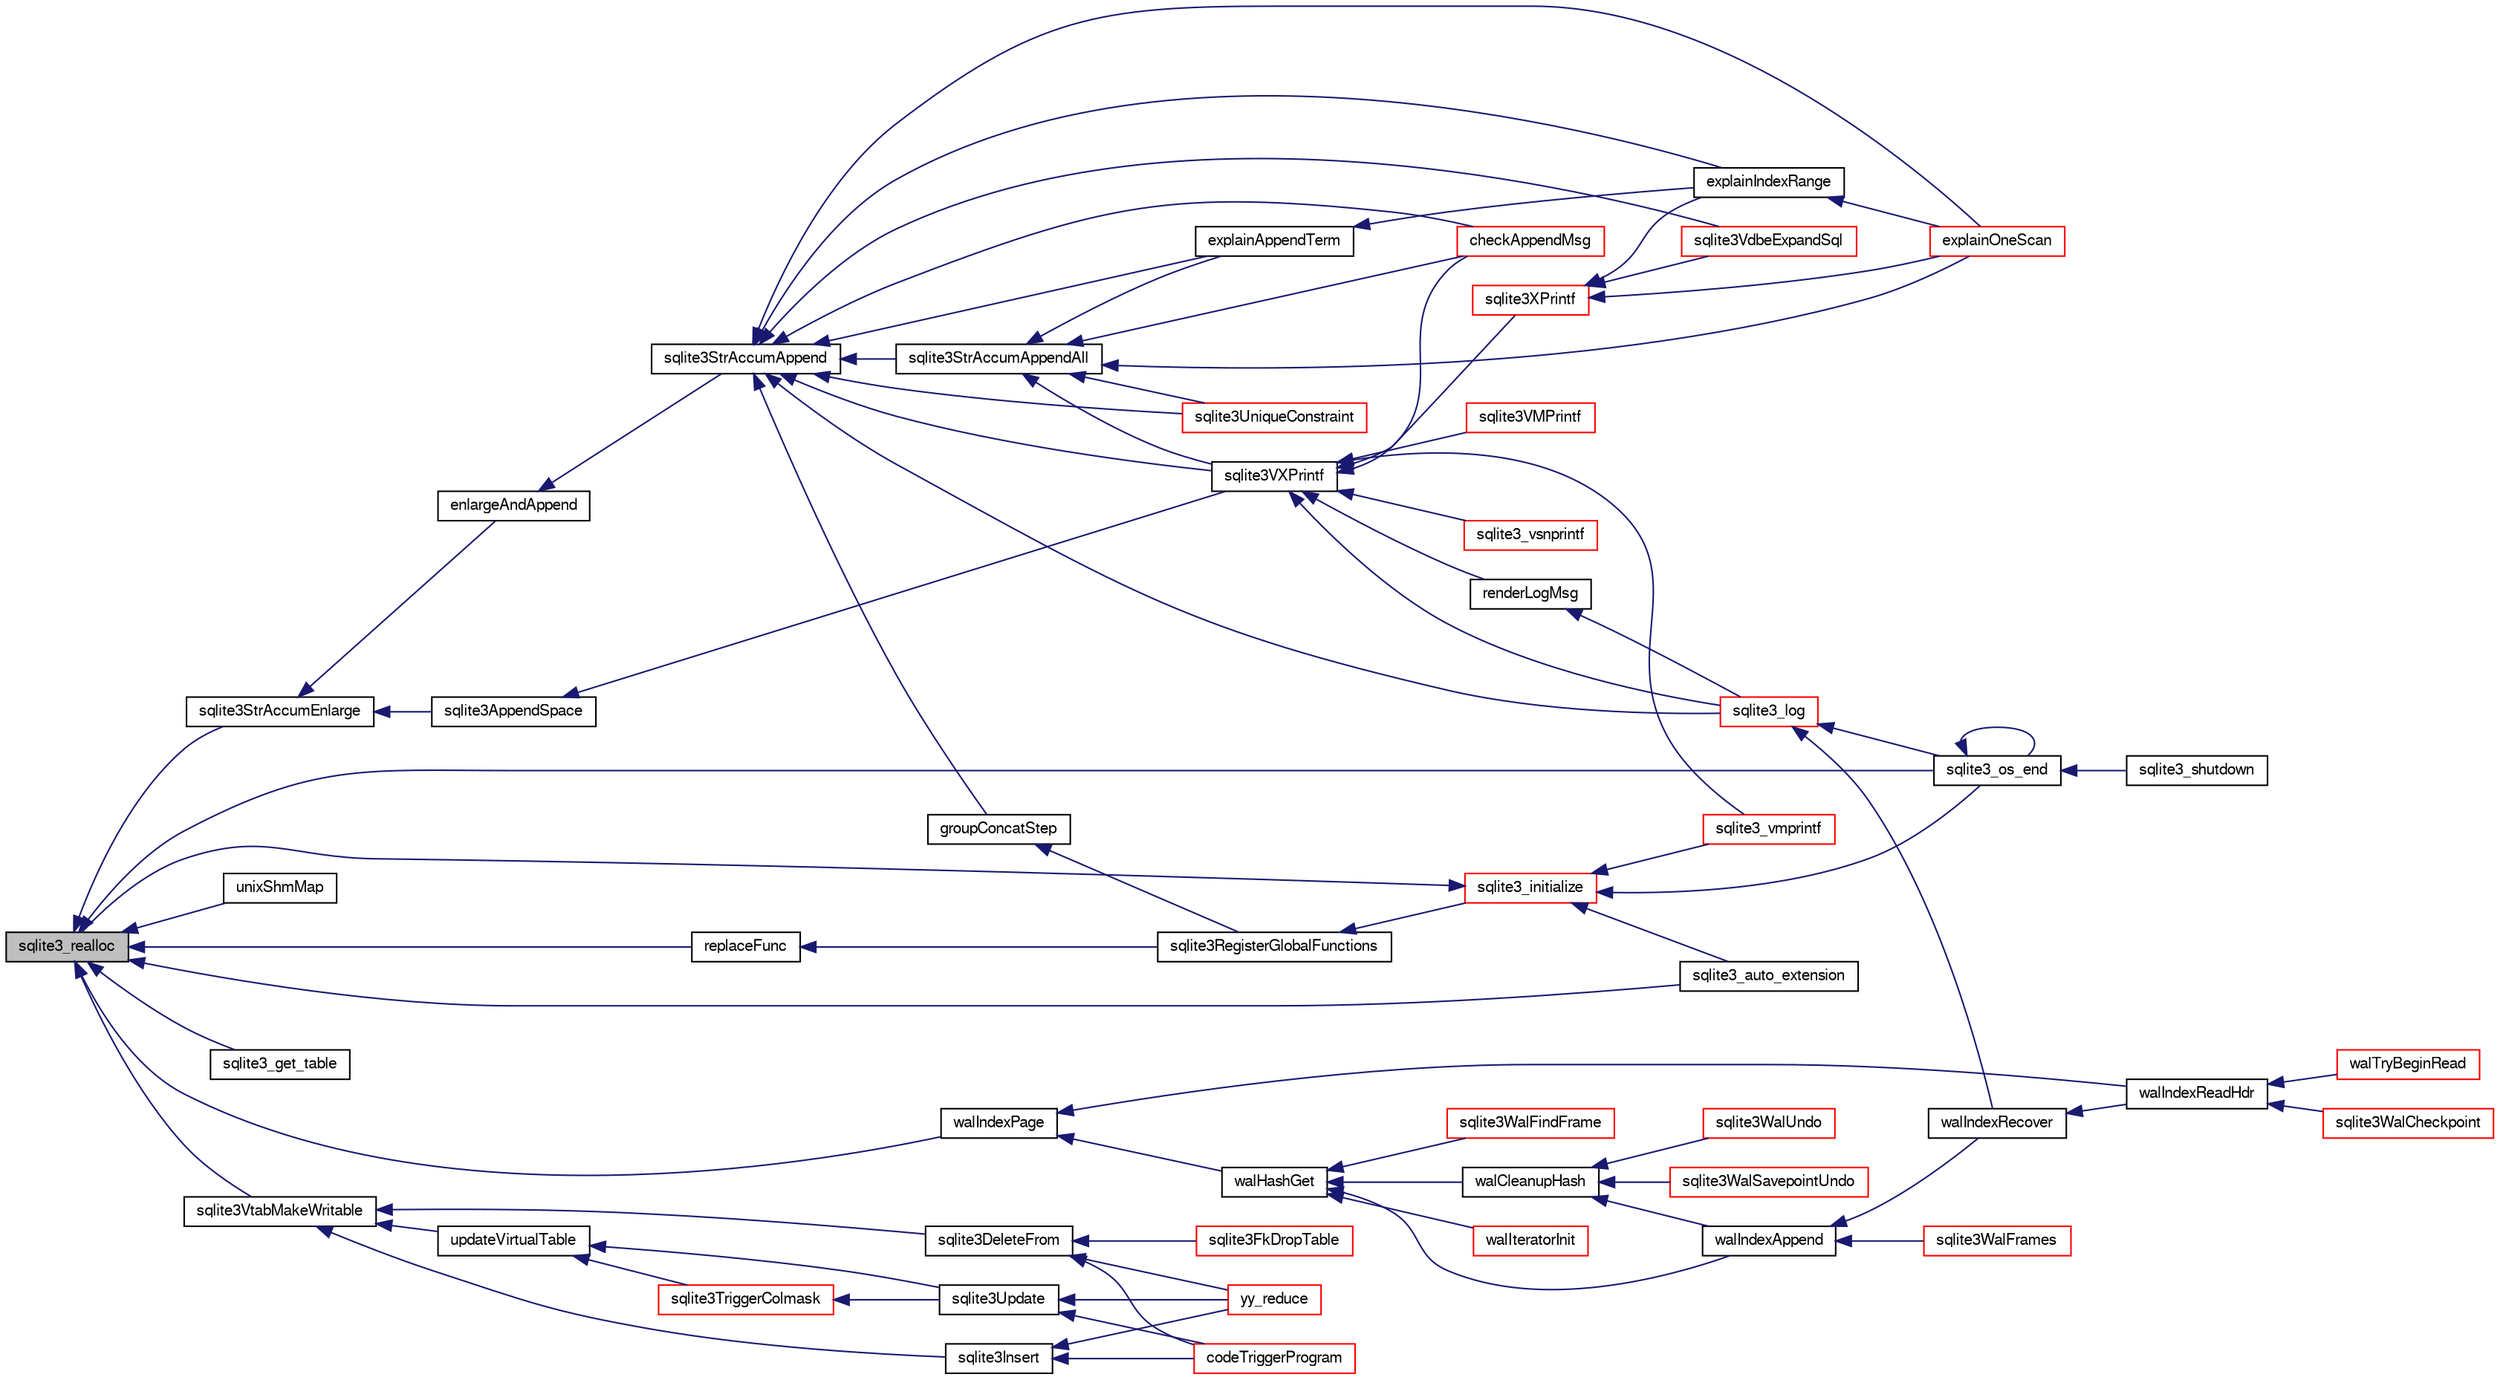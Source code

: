 digraph "sqlite3_realloc"
{
  edge [fontname="FreeSans",fontsize="10",labelfontname="FreeSans",labelfontsize="10"];
  node [fontname="FreeSans",fontsize="10",shape=record];
  rankdir="LR";
  Node60020 [label="sqlite3_realloc",height=0.2,width=0.4,color="black", fillcolor="grey75", style="filled", fontcolor="black"];
  Node60020 -> Node60021 [dir="back",color="midnightblue",fontsize="10",style="solid",fontname="FreeSans"];
  Node60021 [label="sqlite3StrAccumEnlarge",height=0.2,width=0.4,color="black", fillcolor="white", style="filled",URL="$sqlite3_8c.html#a38976500a97c69d65086eeccca82dd96"];
  Node60021 -> Node60022 [dir="back",color="midnightblue",fontsize="10",style="solid",fontname="FreeSans"];
  Node60022 [label="sqlite3AppendSpace",height=0.2,width=0.4,color="black", fillcolor="white", style="filled",URL="$sqlite3_8c.html#aefd38a5afc0020d4a93855c3ee7c63a8"];
  Node60022 -> Node60023 [dir="back",color="midnightblue",fontsize="10",style="solid",fontname="FreeSans"];
  Node60023 [label="sqlite3VXPrintf",height=0.2,width=0.4,color="black", fillcolor="white", style="filled",URL="$sqlite3_8c.html#a63c25806c9bd4a2b76f9a0eb232c6bde"];
  Node60023 -> Node60024 [dir="back",color="midnightblue",fontsize="10",style="solid",fontname="FreeSans"];
  Node60024 [label="sqlite3VMPrintf",height=0.2,width=0.4,color="red", fillcolor="white", style="filled",URL="$sqlite3_8c.html#a05535d0982ef06fbc2ee8195ebbae689"];
  Node60023 -> Node60523 [dir="back",color="midnightblue",fontsize="10",style="solid",fontname="FreeSans"];
  Node60523 [label="sqlite3_vmprintf",height=0.2,width=0.4,color="red", fillcolor="white", style="filled",URL="$sqlite3_8h.html#ac240de67ddf003828f16a6d9dd3fa3ca"];
  Node60023 -> Node60533 [dir="back",color="midnightblue",fontsize="10",style="solid",fontname="FreeSans"];
  Node60533 [label="sqlite3_vsnprintf",height=0.2,width=0.4,color="red", fillcolor="white", style="filled",URL="$sqlite3_8h.html#a095af9d57b6df1b95a77df71b9bce062"];
  Node60023 -> Node60671 [dir="back",color="midnightblue",fontsize="10",style="solid",fontname="FreeSans"];
  Node60671 [label="renderLogMsg",height=0.2,width=0.4,color="black", fillcolor="white", style="filled",URL="$sqlite3_8c.html#a7a02b43ce0a27bb52085c7f446d115af"];
  Node60671 -> Node60672 [dir="back",color="midnightblue",fontsize="10",style="solid",fontname="FreeSans"];
  Node60672 [label="sqlite3_log",height=0.2,width=0.4,color="red", fillcolor="white", style="filled",URL="$sqlite3_8h.html#a298c9699bf9c143662c6b1fec4b2dc3b"];
  Node60672 -> Node60308 [dir="back",color="midnightblue",fontsize="10",style="solid",fontname="FreeSans"];
  Node60308 [label="sqlite3_os_end",height=0.2,width=0.4,color="black", fillcolor="white", style="filled",URL="$sqlite3_8h.html#a2288c95881ecca13d994e42b6a958906"];
  Node60308 -> Node60308 [dir="back",color="midnightblue",fontsize="10",style="solid",fontname="FreeSans"];
  Node60308 -> Node60309 [dir="back",color="midnightblue",fontsize="10",style="solid",fontname="FreeSans"];
  Node60309 [label="sqlite3_shutdown",height=0.2,width=0.4,color="black", fillcolor="white", style="filled",URL="$sqlite3_8h.html#aeaf9947fe863ba3d3aca061475e3af2e"];
  Node60672 -> Node60564 [dir="back",color="midnightblue",fontsize="10",style="solid",fontname="FreeSans"];
  Node60564 [label="walIndexRecover",height=0.2,width=0.4,color="black", fillcolor="white", style="filled",URL="$sqlite3_8c.html#ab4ee99f3710323acbeb6c495dd18d205"];
  Node60564 -> Node60565 [dir="back",color="midnightblue",fontsize="10",style="solid",fontname="FreeSans"];
  Node60565 [label="walIndexReadHdr",height=0.2,width=0.4,color="black", fillcolor="white", style="filled",URL="$sqlite3_8c.html#a66529e9c71a2bef92c4eb34bdd3a72a2"];
  Node60565 -> Node60566 [dir="back",color="midnightblue",fontsize="10",style="solid",fontname="FreeSans"];
  Node60566 [label="walTryBeginRead",height=0.2,width=0.4,color="red", fillcolor="white", style="filled",URL="$sqlite3_8c.html#a7145b08b2ade973da4b1f5882e2fa21f"];
  Node60565 -> Node60568 [dir="back",color="midnightblue",fontsize="10",style="solid",fontname="FreeSans"];
  Node60568 [label="sqlite3WalCheckpoint",height=0.2,width=0.4,color="red", fillcolor="white", style="filled",URL="$sqlite3_8c.html#a58bec6523fa854142169cdff1fbb8e5f"];
  Node60023 -> Node60672 [dir="back",color="midnightblue",fontsize="10",style="solid",fontname="FreeSans"];
  Node60023 -> Node60881 [dir="back",color="midnightblue",fontsize="10",style="solid",fontname="FreeSans"];
  Node60881 [label="sqlite3XPrintf",height=0.2,width=0.4,color="red", fillcolor="white", style="filled",URL="$sqlite3_8c.html#afa51896b0f07c74fe11c806a5df7030c"];
  Node60881 -> Node60716 [dir="back",color="midnightblue",fontsize="10",style="solid",fontname="FreeSans"];
  Node60716 [label="sqlite3VdbeExpandSql",height=0.2,width=0.4,color="red", fillcolor="white", style="filled",URL="$sqlite3_8c.html#a5a497837d5d69b92e7bca23673589c69"];
  Node60881 -> Node60882 [dir="back",color="midnightblue",fontsize="10",style="solid",fontname="FreeSans"];
  Node60882 [label="explainIndexRange",height=0.2,width=0.4,color="black", fillcolor="white", style="filled",URL="$sqlite3_8c.html#a19d410b10b9746279e834fd8cddda2cb"];
  Node60882 -> Node60719 [dir="back",color="midnightblue",fontsize="10",style="solid",fontname="FreeSans"];
  Node60719 [label="explainOneScan",height=0.2,width=0.4,color="red", fillcolor="white", style="filled",URL="$sqlite3_8c.html#ae5281c97cc6f8cd02effffe937725524"];
  Node60881 -> Node60719 [dir="back",color="midnightblue",fontsize="10",style="solid",fontname="FreeSans"];
  Node60023 -> Node60574 [dir="back",color="midnightblue",fontsize="10",style="solid",fontname="FreeSans"];
  Node60574 [label="checkAppendMsg",height=0.2,width=0.4,color="red", fillcolor="white", style="filled",URL="$sqlite3_8c.html#a4366e7af81727e2d755d3c9a635b055e"];
  Node60021 -> Node60883 [dir="back",color="midnightblue",fontsize="10",style="solid",fontname="FreeSans"];
  Node60883 [label="enlargeAndAppend",height=0.2,width=0.4,color="black", fillcolor="white", style="filled",URL="$sqlite3_8c.html#a25b21e61dc0883d849890eaa8a18088a"];
  Node60883 -> Node60884 [dir="back",color="midnightblue",fontsize="10",style="solid",fontname="FreeSans"];
  Node60884 [label="sqlite3StrAccumAppend",height=0.2,width=0.4,color="black", fillcolor="white", style="filled",URL="$sqlite3_8c.html#a56664fa33def33c5a5245b623441d5e0"];
  Node60884 -> Node60023 [dir="back",color="midnightblue",fontsize="10",style="solid",fontname="FreeSans"];
  Node60884 -> Node60885 [dir="back",color="midnightblue",fontsize="10",style="solid",fontname="FreeSans"];
  Node60885 [label="sqlite3StrAccumAppendAll",height=0.2,width=0.4,color="black", fillcolor="white", style="filled",URL="$sqlite3_8c.html#acaf8f3e4f99a3c3a4a77e9c987547289"];
  Node60885 -> Node60023 [dir="back",color="midnightblue",fontsize="10",style="solid",fontname="FreeSans"];
  Node60885 -> Node60574 [dir="back",color="midnightblue",fontsize="10",style="solid",fontname="FreeSans"];
  Node60885 -> Node60717 [dir="back",color="midnightblue",fontsize="10",style="solid",fontname="FreeSans"];
  Node60717 [label="sqlite3UniqueConstraint",height=0.2,width=0.4,color="red", fillcolor="white", style="filled",URL="$sqlite3_8c.html#a4e35c041bf7710b6f3e2db6d86e86d7a"];
  Node60885 -> Node60886 [dir="back",color="midnightblue",fontsize="10",style="solid",fontname="FreeSans"];
  Node60886 [label="explainAppendTerm",height=0.2,width=0.4,color="black", fillcolor="white", style="filled",URL="$sqlite3_8c.html#a5ef3d87a7da5cfa8e03ca9fdc186193a"];
  Node60886 -> Node60882 [dir="back",color="midnightblue",fontsize="10",style="solid",fontname="FreeSans"];
  Node60885 -> Node60719 [dir="back",color="midnightblue",fontsize="10",style="solid",fontname="FreeSans"];
  Node60884 -> Node60672 [dir="back",color="midnightblue",fontsize="10",style="solid",fontname="FreeSans"];
  Node60884 -> Node60574 [dir="back",color="midnightblue",fontsize="10",style="solid",fontname="FreeSans"];
  Node60884 -> Node60716 [dir="back",color="midnightblue",fontsize="10",style="solid",fontname="FreeSans"];
  Node60884 -> Node60717 [dir="back",color="midnightblue",fontsize="10",style="solid",fontname="FreeSans"];
  Node60884 -> Node60594 [dir="back",color="midnightblue",fontsize="10",style="solid",fontname="FreeSans"];
  Node60594 [label="groupConcatStep",height=0.2,width=0.4,color="black", fillcolor="white", style="filled",URL="$sqlite3_8c.html#a5267fc47d0a0d9a8f128c59d100e645d"];
  Node60594 -> Node60300 [dir="back",color="midnightblue",fontsize="10",style="solid",fontname="FreeSans"];
  Node60300 [label="sqlite3RegisterGlobalFunctions",height=0.2,width=0.4,color="black", fillcolor="white", style="filled",URL="$sqlite3_8c.html#a9f75bd111010f29e1b8d74344473c4ec"];
  Node60300 -> Node60301 [dir="back",color="midnightblue",fontsize="10",style="solid",fontname="FreeSans"];
  Node60301 [label="sqlite3_initialize",height=0.2,width=0.4,color="red", fillcolor="white", style="filled",URL="$sqlite3_8h.html#ab0c0ee2d5d4cf8b28e9572296a8861df"];
  Node60301 -> Node60020 [dir="back",color="midnightblue",fontsize="10",style="solid",fontname="FreeSans"];
  Node60301 -> Node60523 [dir="back",color="midnightblue",fontsize="10",style="solid",fontname="FreeSans"];
  Node60301 -> Node60308 [dir="back",color="midnightblue",fontsize="10",style="solid",fontname="FreeSans"];
  Node60301 -> Node60844 [dir="back",color="midnightblue",fontsize="10",style="solid",fontname="FreeSans"];
  Node60844 [label="sqlite3_auto_extension",height=0.2,width=0.4,color="black", fillcolor="white", style="filled",URL="$sqlite3_8h.html#a85a95b45e94f6bcd52aa39b6acdb36d7"];
  Node60884 -> Node60886 [dir="back",color="midnightblue",fontsize="10",style="solid",fontname="FreeSans"];
  Node60884 -> Node60882 [dir="back",color="midnightblue",fontsize="10",style="solid",fontname="FreeSans"];
  Node60884 -> Node60719 [dir="back",color="midnightblue",fontsize="10",style="solid",fontname="FreeSans"];
  Node60020 -> Node60454 [dir="back",color="midnightblue",fontsize="10",style="solid",fontname="FreeSans"];
  Node60454 [label="unixShmMap",height=0.2,width=0.4,color="black", fillcolor="white", style="filled",URL="$sqlite3_8c.html#aeaa77f0ab08a4f4ee5f86e8c9727e974"];
  Node60020 -> Node60308 [dir="back",color="midnightblue",fontsize="10",style="solid",fontname="FreeSans"];
  Node60020 -> Node60887 [dir="back",color="midnightblue",fontsize="10",style="solid",fontname="FreeSans"];
  Node60887 [label="walIndexPage",height=0.2,width=0.4,color="black", fillcolor="white", style="filled",URL="$sqlite3_8c.html#affd3251fd1aa1218170d421177256e24"];
  Node60887 -> Node60888 [dir="back",color="midnightblue",fontsize="10",style="solid",fontname="FreeSans"];
  Node60888 [label="walHashGet",height=0.2,width=0.4,color="black", fillcolor="white", style="filled",URL="$sqlite3_8c.html#ae19bbc16575c591b6e0aee0aed2cfaf3"];
  Node60888 -> Node60889 [dir="back",color="midnightblue",fontsize="10",style="solid",fontname="FreeSans"];
  Node60889 [label="walCleanupHash",height=0.2,width=0.4,color="black", fillcolor="white", style="filled",URL="$sqlite3_8c.html#acb07b8b7a082b5b17a0cd10bc324cc94"];
  Node60889 -> Node60890 [dir="back",color="midnightblue",fontsize="10",style="solid",fontname="FreeSans"];
  Node60890 [label="walIndexAppend",height=0.2,width=0.4,color="black", fillcolor="white", style="filled",URL="$sqlite3_8c.html#a610585027d507a9b1c4a3d83bf01f517"];
  Node60890 -> Node60564 [dir="back",color="midnightblue",fontsize="10",style="solid",fontname="FreeSans"];
  Node60890 -> Node60441 [dir="back",color="midnightblue",fontsize="10",style="solid",fontname="FreeSans"];
  Node60441 [label="sqlite3WalFrames",height=0.2,width=0.4,color="red", fillcolor="white", style="filled",URL="$sqlite3_8c.html#af9606aac275558d3b96c83b2bff2d717"];
  Node60889 -> Node60891 [dir="back",color="midnightblue",fontsize="10",style="solid",fontname="FreeSans"];
  Node60891 [label="sqlite3WalUndo",height=0.2,width=0.4,color="red", fillcolor="white", style="filled",URL="$sqlite3_8c.html#a9a106da99e04f3c34f90e9ca15678953"];
  Node60889 -> Node60892 [dir="back",color="midnightblue",fontsize="10",style="solid",fontname="FreeSans"];
  Node60892 [label="sqlite3WalSavepointUndo",height=0.2,width=0.4,color="red", fillcolor="white", style="filled",URL="$sqlite3_8c.html#acadd357868ee08e816276be2170e0904"];
  Node60888 -> Node60890 [dir="back",color="midnightblue",fontsize="10",style="solid",fontname="FreeSans"];
  Node60888 -> Node60893 [dir="back",color="midnightblue",fontsize="10",style="solid",fontname="FreeSans"];
  Node60893 [label="walIteratorInit",height=0.2,width=0.4,color="red", fillcolor="white", style="filled",URL="$sqlite3_8c.html#af32190641053b9108a09fac6ff0ad652"];
  Node60888 -> Node60895 [dir="back",color="midnightblue",fontsize="10",style="solid",fontname="FreeSans"];
  Node60895 [label="sqlite3WalFindFrame",height=0.2,width=0.4,color="red", fillcolor="white", style="filled",URL="$sqlite3_8c.html#a70d73def3adcc264f500a63178742708"];
  Node60887 -> Node60565 [dir="back",color="midnightblue",fontsize="10",style="solid",fontname="FreeSans"];
  Node60020 -> Node60592 [dir="back",color="midnightblue",fontsize="10",style="solid",fontname="FreeSans"];
  Node60592 [label="replaceFunc",height=0.2,width=0.4,color="black", fillcolor="white", style="filled",URL="$sqlite3_8c.html#a752b98a7c55d204c397a4902b49b1ce4"];
  Node60592 -> Node60300 [dir="back",color="midnightblue",fontsize="10",style="solid",fontname="FreeSans"];
  Node60020 -> Node60844 [dir="back",color="midnightblue",fontsize="10",style="solid",fontname="FreeSans"];
  Node60020 -> Node60221 [dir="back",color="midnightblue",fontsize="10",style="solid",fontname="FreeSans"];
  Node60221 [label="sqlite3_get_table",height=0.2,width=0.4,color="black", fillcolor="white", style="filled",URL="$sqlite3_8h.html#a5effeac4e12df57beaa35c5be1f61579"];
  Node60020 -> Node60896 [dir="back",color="midnightblue",fontsize="10",style="solid",fontname="FreeSans"];
  Node60896 [label="sqlite3VtabMakeWritable",height=0.2,width=0.4,color="black", fillcolor="white", style="filled",URL="$sqlite3_8c.html#a58c646608238d2619371c3e8b6bc0d86"];
  Node60896 -> Node60072 [dir="back",color="midnightblue",fontsize="10",style="solid",fontname="FreeSans"];
  Node60072 [label="sqlite3DeleteFrom",height=0.2,width=0.4,color="black", fillcolor="white", style="filled",URL="$sqlite3_8c.html#ab9b4b45349188b49eabb23f94608a091"];
  Node60072 -> Node60073 [dir="back",color="midnightblue",fontsize="10",style="solid",fontname="FreeSans"];
  Node60073 [label="sqlite3FkDropTable",height=0.2,width=0.4,color="red", fillcolor="white", style="filled",URL="$sqlite3_8c.html#a1218c6fc74e89152ceaa4760e82f5ef9"];
  Node60072 -> Node60074 [dir="back",color="midnightblue",fontsize="10",style="solid",fontname="FreeSans"];
  Node60074 [label="codeTriggerProgram",height=0.2,width=0.4,color="red", fillcolor="white", style="filled",URL="$sqlite3_8c.html#a120801f59d9281d201d2ff4b2606836e"];
  Node60072 -> Node60057 [dir="back",color="midnightblue",fontsize="10",style="solid",fontname="FreeSans"];
  Node60057 [label="yy_reduce",height=0.2,width=0.4,color="red", fillcolor="white", style="filled",URL="$sqlite3_8c.html#a7c419a9b25711c666a9a2449ef377f14"];
  Node60896 -> Node60081 [dir="back",color="midnightblue",fontsize="10",style="solid",fontname="FreeSans"];
  Node60081 [label="sqlite3Insert",height=0.2,width=0.4,color="black", fillcolor="white", style="filled",URL="$sqlite3_8c.html#a5b17c9c2000bae6bdff8e6be48d7dc2b"];
  Node60081 -> Node60074 [dir="back",color="midnightblue",fontsize="10",style="solid",fontname="FreeSans"];
  Node60081 -> Node60057 [dir="back",color="midnightblue",fontsize="10",style="solid",fontname="FreeSans"];
  Node60896 -> Node60148 [dir="back",color="midnightblue",fontsize="10",style="solid",fontname="FreeSans"];
  Node60148 [label="updateVirtualTable",height=0.2,width=0.4,color="black", fillcolor="white", style="filled",URL="$sqlite3_8c.html#a740220531db9293c39a2cdd7da3f74e1"];
  Node60148 -> Node60084 [dir="back",color="midnightblue",fontsize="10",style="solid",fontname="FreeSans"];
  Node60084 [label="sqlite3TriggerColmask",height=0.2,width=0.4,color="red", fillcolor="white", style="filled",URL="$sqlite3_8c.html#acace8e99e37ae5e84ea03c65e820c540"];
  Node60084 -> Node60082 [dir="back",color="midnightblue",fontsize="10",style="solid",fontname="FreeSans"];
  Node60082 [label="sqlite3Update",height=0.2,width=0.4,color="black", fillcolor="white", style="filled",URL="$sqlite3_8c.html#ac5aa67c46e8cc8174566fabe6809fafa"];
  Node60082 -> Node60074 [dir="back",color="midnightblue",fontsize="10",style="solid",fontname="FreeSans"];
  Node60082 -> Node60057 [dir="back",color="midnightblue",fontsize="10",style="solid",fontname="FreeSans"];
  Node60148 -> Node60082 [dir="back",color="midnightblue",fontsize="10",style="solid",fontname="FreeSans"];
}
